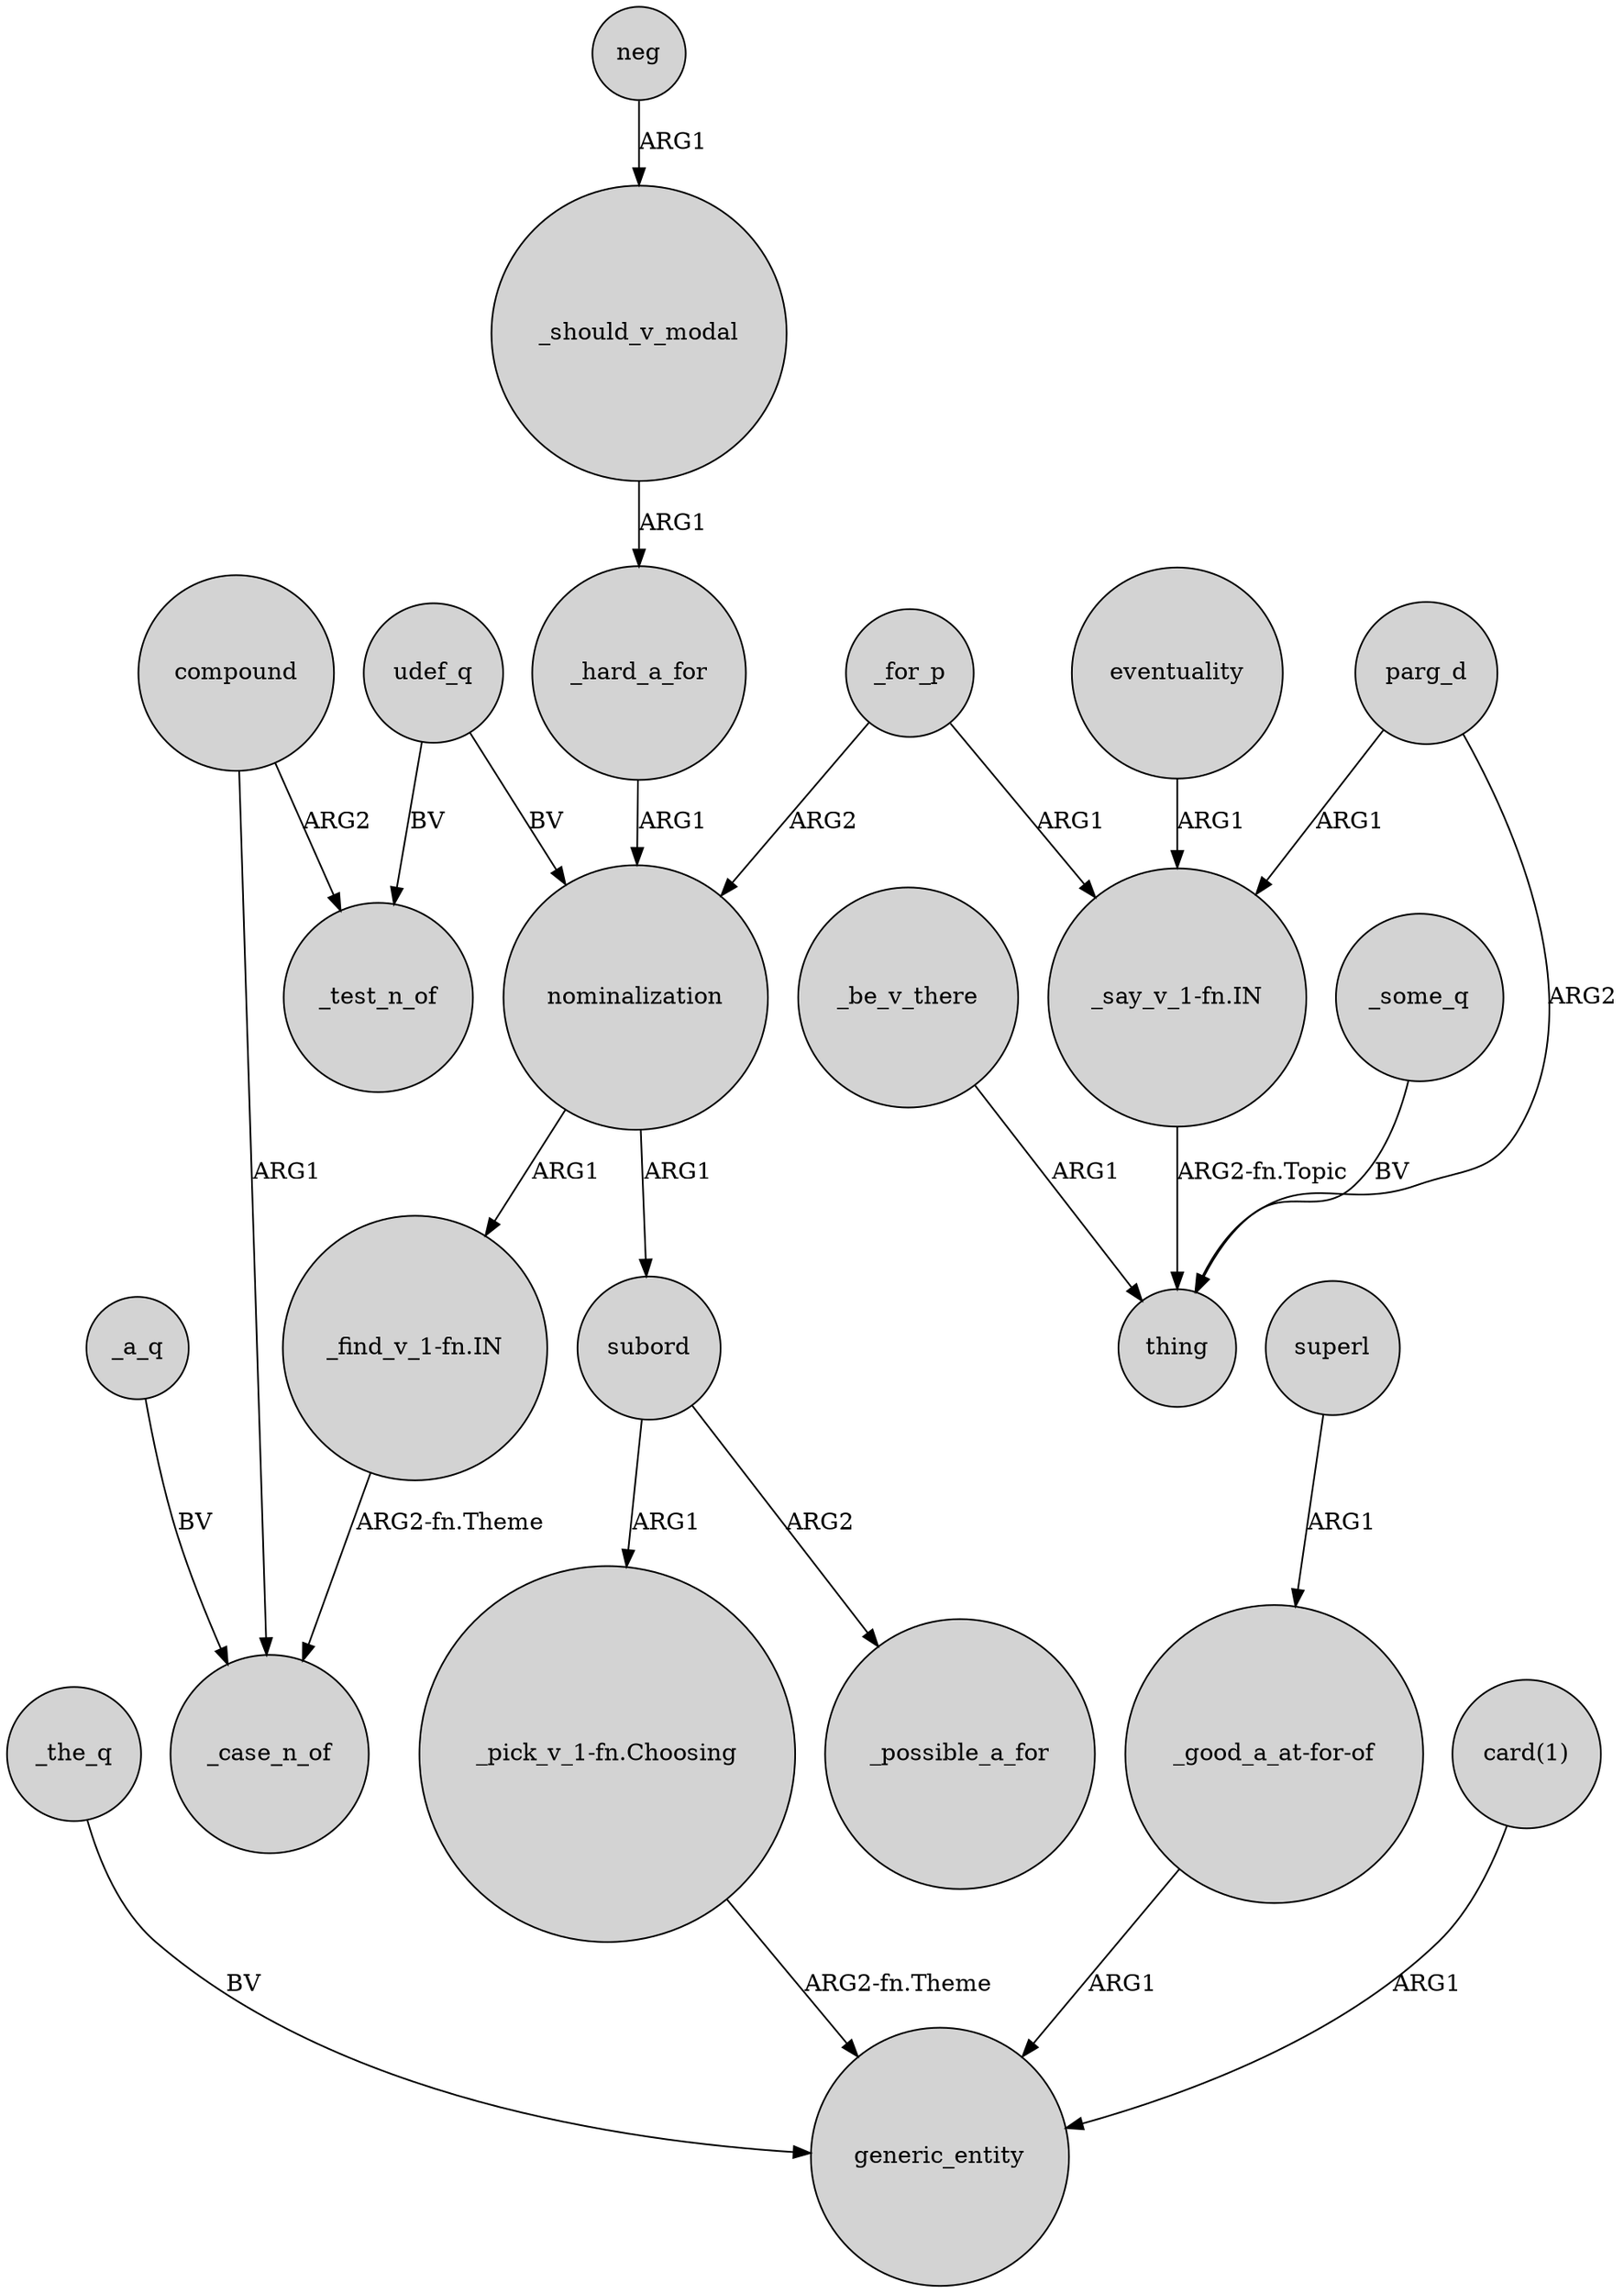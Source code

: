 digraph {
	node [shape=circle style=filled]
	_the_q -> generic_entity [label=BV]
	"_say_v_1-fn.IN" -> thing [label="ARG2-fn.Topic"]
	neg -> _should_v_modal [label=ARG1]
	_some_q -> thing [label=BV]
	_a_q -> _case_n_of [label=BV]
	parg_d -> thing [label=ARG2]
	_be_v_there -> thing [label=ARG1]
	_for_p -> nominalization [label=ARG2]
	udef_q -> _test_n_of [label=BV]
	compound -> _test_n_of [label=ARG2]
	_should_v_modal -> _hard_a_for [label=ARG1]
	_for_p -> "_say_v_1-fn.IN" [label=ARG1]
	_hard_a_for -> nominalization [label=ARG1]
	subord -> "_pick_v_1-fn.Choosing" [label=ARG1]
	subord -> _possible_a_for [label=ARG2]
	parg_d -> "_say_v_1-fn.IN" [label=ARG1]
	nominalization -> "_find_v_1-fn.IN" [label=ARG1]
	"_good_a_at-for-of" -> generic_entity [label=ARG1]
	compound -> _case_n_of [label=ARG1]
	superl -> "_good_a_at-for-of" [label=ARG1]
	nominalization -> subord [label=ARG1]
	eventuality -> "_say_v_1-fn.IN" [label=ARG1]
	udef_q -> nominalization [label=BV]
	"card(1)" -> generic_entity [label=ARG1]
	"_find_v_1-fn.IN" -> _case_n_of [label="ARG2-fn.Theme"]
	"_pick_v_1-fn.Choosing" -> generic_entity [label="ARG2-fn.Theme"]
}
